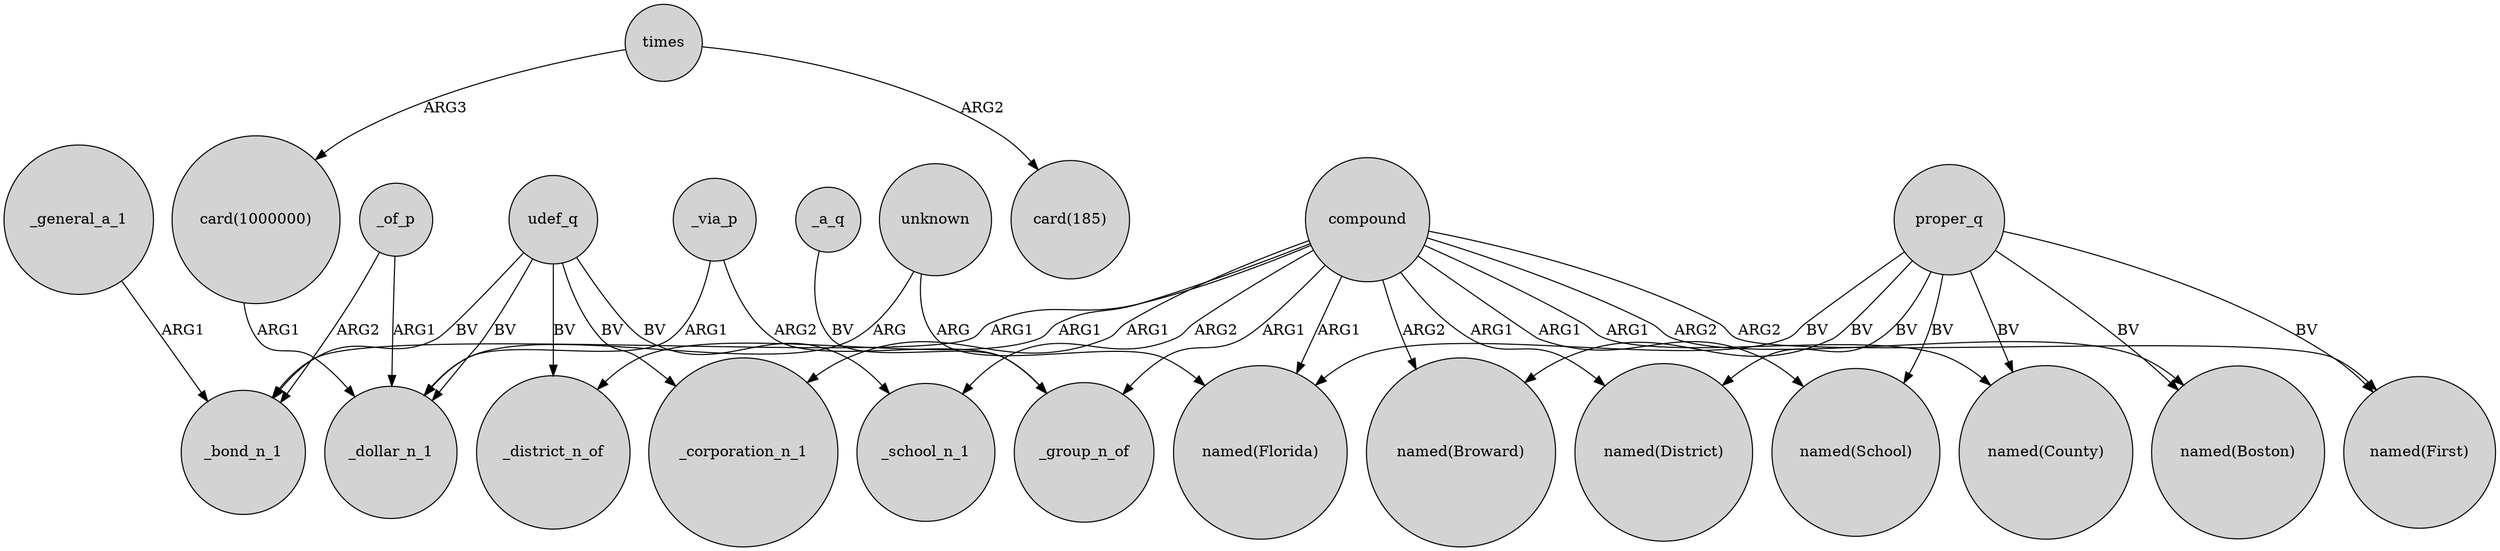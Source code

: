 digraph {
	node [shape=circle style=filled]
	_general_a_1 -> _bond_n_1 [label=ARG1]
	"card(1000000)" -> _dollar_n_1 [label=ARG1]
	proper_q -> "named(Boston)" [label=BV]
	proper_q -> "named(Florida)" [label=BV]
	_of_p -> _dollar_n_1 [label=ARG1]
	compound -> "named(Boston)" [label=ARG2]
	compound -> _bond_n_1 [label=ARG1]
	proper_q -> "named(First)" [label=BV]
	unknown -> _dollar_n_1 [label=ARG]
	_of_p -> _bond_n_1 [label=ARG2]
	compound -> "named(First)" [label=ARG2]
	unknown -> "named(Florida)" [label=ARG]
	compound -> "named(District)" [label=ARG1]
	udef_q -> _corporation_n_1 [label=BV]
	udef_q -> _bond_n_1 [label=BV]
	proper_q -> "named(School)" [label=BV]
	_via_p -> _group_n_of [label=ARG2]
	proper_q -> "named(District)" [label=BV]
	compound -> _corporation_n_1 [label=ARG1]
	times -> "card(1000000)" [label=ARG3]
	compound -> "named(Broward)" [label=ARG2]
	compound -> "named(School)" [label=ARG1]
	_via_p -> _dollar_n_1 [label=ARG1]
	compound -> "named(Florida)" [label=ARG1]
	udef_q -> _dollar_n_1 [label=BV]
	compound -> _district_n_of [label=ARG1]
	udef_q -> _district_n_of [label=BV]
	_a_q -> _group_n_of [label=BV]
	compound -> _school_n_1 [label=ARG2]
	udef_q -> _school_n_1 [label=BV]
	compound -> "named(County)" [label=ARG1]
	proper_q -> "named(County)" [label=BV]
	compound -> _group_n_of [label=ARG1]
	proper_q -> "named(Broward)" [label=BV]
	times -> "card(185)" [label=ARG2]
}
